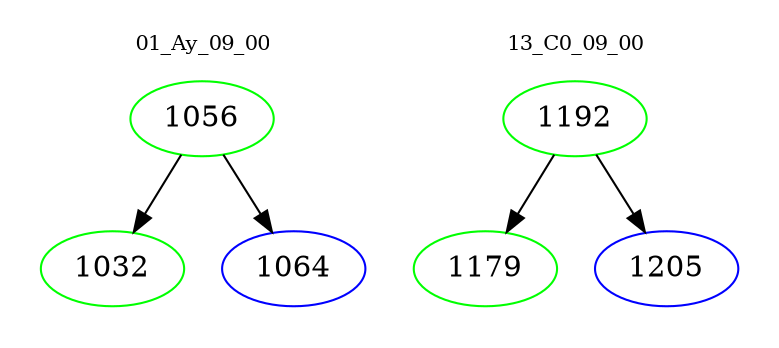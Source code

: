 digraph{
subgraph cluster_0 {
color = white
label = "01_Ay_09_00";
fontsize=10;
T0_1056 [label="1056", color="green"]
T0_1056 -> T0_1032 [color="black"]
T0_1032 [label="1032", color="green"]
T0_1056 -> T0_1064 [color="black"]
T0_1064 [label="1064", color="blue"]
}
subgraph cluster_1 {
color = white
label = "13_C0_09_00";
fontsize=10;
T1_1192 [label="1192", color="green"]
T1_1192 -> T1_1179 [color="black"]
T1_1179 [label="1179", color="green"]
T1_1192 -> T1_1205 [color="black"]
T1_1205 [label="1205", color="blue"]
}
}
